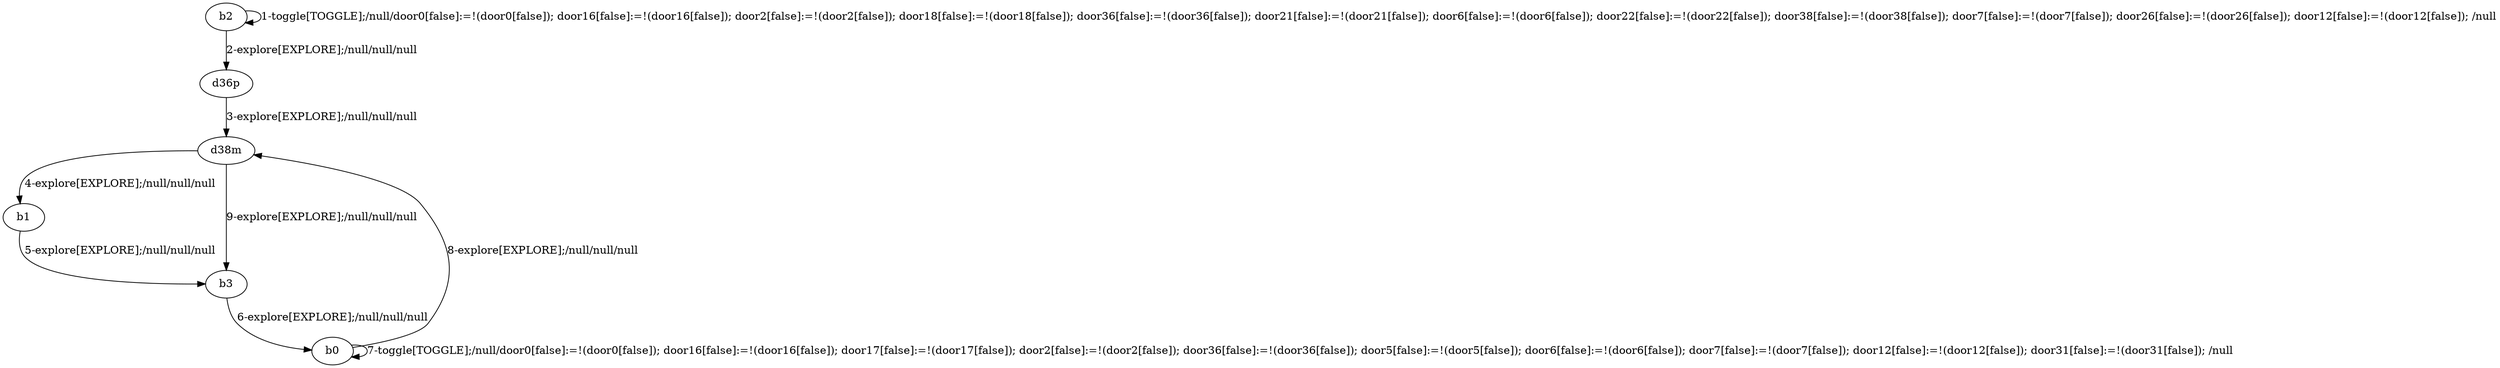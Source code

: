 # Total number of goals covered by this test: 1
# d36p --> d38m

digraph g {
"b2" -> "b2" [label = "1-toggle[TOGGLE];/null/door0[false]:=!(door0[false]); door16[false]:=!(door16[false]); door2[false]:=!(door2[false]); door18[false]:=!(door18[false]); door36[false]:=!(door36[false]); door21[false]:=!(door21[false]); door6[false]:=!(door6[false]); door22[false]:=!(door22[false]); door38[false]:=!(door38[false]); door7[false]:=!(door7[false]); door26[false]:=!(door26[false]); door12[false]:=!(door12[false]); /null"];
"b2" -> "d36p" [label = "2-explore[EXPLORE];/null/null/null"];
"d36p" -> "d38m" [label = "3-explore[EXPLORE];/null/null/null"];
"d38m" -> "b1" [label = "4-explore[EXPLORE];/null/null/null"];
"b1" -> "b3" [label = "5-explore[EXPLORE];/null/null/null"];
"b3" -> "b0" [label = "6-explore[EXPLORE];/null/null/null"];
"b0" -> "b0" [label = "7-toggle[TOGGLE];/null/door0[false]:=!(door0[false]); door16[false]:=!(door16[false]); door17[false]:=!(door17[false]); door2[false]:=!(door2[false]); door36[false]:=!(door36[false]); door5[false]:=!(door5[false]); door6[false]:=!(door6[false]); door7[false]:=!(door7[false]); door12[false]:=!(door12[false]); door31[false]:=!(door31[false]); /null"];
"b0" -> "d38m" [label = "8-explore[EXPLORE];/null/null/null"];
"d38m" -> "b3" [label = "9-explore[EXPLORE];/null/null/null"];
}